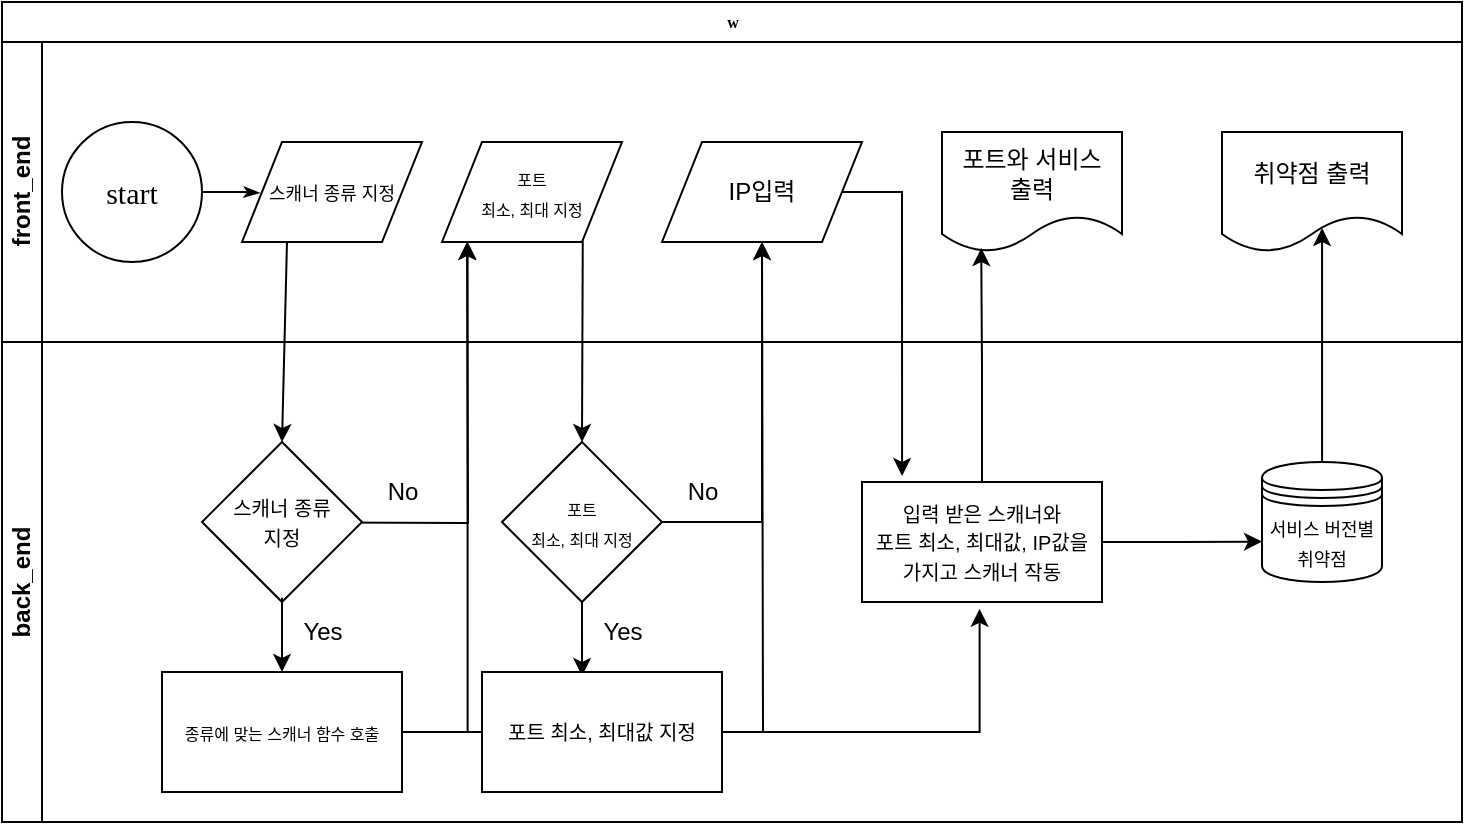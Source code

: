 <mxfile version="22.0.8" type="device">
  <diagram name="Page-1" id="c7488fd3-1785-93aa-aadb-54a6760d102a">
    <mxGraphModel dx="1688" dy="656" grid="1" gridSize="10" guides="1" tooltips="1" connect="1" arrows="1" fold="1" page="1" pageScale="1" pageWidth="1100" pageHeight="850" background="none" math="0" shadow="0">
      <root>
        <mxCell id="0" />
        <mxCell id="1" parent="0" />
        <mxCell id="2b4e8129b02d487f-1" value="w" style="swimlane;html=1;childLayout=stackLayout;horizontal=1;startSize=20;horizontalStack=0;rounded=0;shadow=0;labelBackgroundColor=none;strokeWidth=1;fontFamily=Verdana;fontSize=8;align=center;swimlaneLine=1;" parent="1" vertex="1">
          <mxGeometry x="190" y="30" width="730" height="410" as="geometry" />
        </mxCell>
        <mxCell id="2b4e8129b02d487f-2" value="front_end" style="swimlane;html=1;startSize=20;horizontal=0;" parent="2b4e8129b02d487f-1" vertex="1">
          <mxGeometry y="20" width="730" height="150" as="geometry" />
        </mxCell>
        <mxCell id="2b4e8129b02d487f-18" style="edgeStyle=orthogonalEdgeStyle;rounded=0;html=1;labelBackgroundColor=none;startArrow=none;startFill=0;startSize=5;endArrow=classicThin;endFill=1;endSize=5;jettySize=auto;orthogonalLoop=1;strokeWidth=1;fontFamily=Verdana;fontSize=8;entryX=0.074;entryY=0.424;entryDx=0;entryDy=0;entryPerimeter=0;" parent="2b4e8129b02d487f-2" source="2b4e8129b02d487f-5" edge="1">
          <mxGeometry relative="1" as="geometry">
            <mxPoint x="128.88" y="75.44" as="targetPoint" />
          </mxGeometry>
        </mxCell>
        <mxCell id="2b4e8129b02d487f-5" value="&lt;font style=&quot;font-size: 15px;&quot;&gt;start&lt;/font&gt;" style="ellipse;whiteSpace=wrap;html=1;rounded=0;shadow=0;labelBackgroundColor=none;strokeWidth=1;fontFamily=Verdana;fontSize=8;align=center;" parent="2b4e8129b02d487f-2" vertex="1">
          <mxGeometry x="30" y="40" width="70" height="70" as="geometry" />
        </mxCell>
        <mxCell id="Ufu5qyInsuBGxWGtbbvC-26" value="&lt;font style=&quot;font-size: 9px;&quot;&gt;스캐너 종류 지정&lt;/font&gt;" style="shape=parallelogram;perimeter=parallelogramPerimeter;whiteSpace=wrap;html=1;fixedSize=1;" vertex="1" parent="2b4e8129b02d487f-2">
          <mxGeometry x="120" y="50" width="90" height="50" as="geometry" />
        </mxCell>
        <mxCell id="Ufu5qyInsuBGxWGtbbvC-30" value="&lt;span style=&quot;font-size: 8px;&quot;&gt;포트&lt;br&gt;최소, 최대 지정&lt;br&gt;&lt;/span&gt;" style="shape=parallelogram;perimeter=parallelogramPerimeter;whiteSpace=wrap;html=1;fixedSize=1;" vertex="1" parent="2b4e8129b02d487f-2">
          <mxGeometry x="220" y="50" width="90" height="50" as="geometry" />
        </mxCell>
        <mxCell id="Ufu5qyInsuBGxWGtbbvC-36" style="edgeStyle=orthogonalEdgeStyle;rounded=0;orthogonalLoop=1;jettySize=auto;html=1;entryX=0.25;entryY=1;entryDx=0;entryDy=0;" edge="1" parent="2b4e8129b02d487f-2">
          <mxGeometry relative="1" as="geometry">
            <mxPoint x="100" y="240" as="sourcePoint" />
            <mxPoint x="232.5" y="100" as="targetPoint" />
          </mxGeometry>
        </mxCell>
        <mxCell id="Ufu5qyInsuBGxWGtbbvC-45" value="IP입력" style="shape=parallelogram;perimeter=parallelogramPerimeter;whiteSpace=wrap;html=1;fixedSize=1;" vertex="1" parent="2b4e8129b02d487f-2">
          <mxGeometry x="330" y="50" width="100" height="50" as="geometry" />
        </mxCell>
        <mxCell id="Ufu5qyInsuBGxWGtbbvC-56" value="포트와 서비스&lt;br&gt;출력" style="shape=document;whiteSpace=wrap;html=1;boundedLbl=1;" vertex="1" parent="2b4e8129b02d487f-2">
          <mxGeometry x="470" y="45" width="90" height="60" as="geometry" />
        </mxCell>
        <mxCell id="Ufu5qyInsuBGxWGtbbvC-67" value="취약점 출력" style="shape=document;whiteSpace=wrap;html=1;boundedLbl=1;" vertex="1" parent="2b4e8129b02d487f-2">
          <mxGeometry x="610" y="45" width="90" height="60" as="geometry" />
        </mxCell>
        <mxCell id="SpS_sAJP1LZ70a7ccQSR-10" value="back_end" style="swimlane;horizontal=0;whiteSpace=wrap;html=1;startSize=20;" parent="1" vertex="1">
          <mxGeometry x="190" y="200" width="730" height="240" as="geometry" />
        </mxCell>
        <mxCell id="Ufu5qyInsuBGxWGtbbvC-27" value="&lt;font style=&quot;font-size: 10px;&quot;&gt;스캐너 종류&lt;br&gt;지정&lt;/font&gt;" style="rhombus;whiteSpace=wrap;html=1;" vertex="1" parent="SpS_sAJP1LZ70a7ccQSR-10">
          <mxGeometry x="100" y="50" width="80" height="80" as="geometry" />
        </mxCell>
        <mxCell id="Ufu5qyInsuBGxWGtbbvC-33" value="Yes&lt;br&gt;" style="text;html=1;align=center;verticalAlign=middle;resizable=0;points=[];autosize=1;strokeColor=none;fillColor=none;" vertex="1" parent="SpS_sAJP1LZ70a7ccQSR-10">
          <mxGeometry x="140" y="130" width="40" height="30" as="geometry" />
        </mxCell>
        <mxCell id="Ufu5qyInsuBGxWGtbbvC-34" value="&lt;font style=&quot;font-size: 8px;&quot;&gt;종류에 맞는 스캐너 함수 호출&lt;/font&gt;" style="whiteSpace=wrap;html=1;" vertex="1" parent="SpS_sAJP1LZ70a7ccQSR-10">
          <mxGeometry x="80" y="165" width="120" height="60" as="geometry" />
        </mxCell>
        <mxCell id="Ufu5qyInsuBGxWGtbbvC-38" value="" style="endArrow=classic;html=1;rounded=0;exitX=0.5;exitY=0.973;exitDx=0;exitDy=0;exitPerimeter=0;entryX=0.5;entryY=0;entryDx=0;entryDy=0;" edge="1" parent="SpS_sAJP1LZ70a7ccQSR-10" source="Ufu5qyInsuBGxWGtbbvC-27" target="Ufu5qyInsuBGxWGtbbvC-34">
          <mxGeometry width="50" height="50" relative="1" as="geometry">
            <mxPoint x="65" y="130" as="sourcePoint" />
            <mxPoint x="115" y="80" as="targetPoint" />
          </mxGeometry>
        </mxCell>
        <mxCell id="Ufu5qyInsuBGxWGtbbvC-39" value="No" style="text;html=1;align=center;verticalAlign=middle;resizable=0;points=[];autosize=1;strokeColor=none;fillColor=none;" vertex="1" parent="SpS_sAJP1LZ70a7ccQSR-10">
          <mxGeometry x="180" y="60" width="40" height="30" as="geometry" />
        </mxCell>
        <mxCell id="Ufu5qyInsuBGxWGtbbvC-41" value="&lt;font style=&quot;font-size: 8px;&quot;&gt;포트&lt;br&gt;최소, 최대 지정&lt;/font&gt;" style="rhombus;whiteSpace=wrap;html=1;" vertex="1" parent="SpS_sAJP1LZ70a7ccQSR-10">
          <mxGeometry x="250" y="50" width="80" height="80" as="geometry" />
        </mxCell>
        <mxCell id="Ufu5qyInsuBGxWGtbbvC-51" style="edgeStyle=orthogonalEdgeStyle;rounded=0;orthogonalLoop=1;jettySize=auto;html=1;" edge="1" parent="SpS_sAJP1LZ70a7ccQSR-10" source="Ufu5qyInsuBGxWGtbbvC-43">
          <mxGeometry relative="1" as="geometry">
            <mxPoint x="380" y="-50" as="targetPoint" />
          </mxGeometry>
        </mxCell>
        <mxCell id="Ufu5qyInsuBGxWGtbbvC-44" style="edgeStyle=orthogonalEdgeStyle;rounded=0;orthogonalLoop=1;jettySize=auto;html=1;entryX=0.417;entryY=0.033;entryDx=0;entryDy=0;entryPerimeter=0;" edge="1" parent="SpS_sAJP1LZ70a7ccQSR-10" source="Ufu5qyInsuBGxWGtbbvC-41" target="Ufu5qyInsuBGxWGtbbvC-43">
          <mxGeometry relative="1" as="geometry" />
        </mxCell>
        <mxCell id="Ufu5qyInsuBGxWGtbbvC-52" value="No" style="text;html=1;align=center;verticalAlign=middle;resizable=0;points=[];autosize=1;strokeColor=none;fillColor=none;" vertex="1" parent="SpS_sAJP1LZ70a7ccQSR-10">
          <mxGeometry x="330" y="60" width="40" height="30" as="geometry" />
        </mxCell>
        <mxCell id="Ufu5qyInsuBGxWGtbbvC-53" value="Yes" style="text;html=1;align=center;verticalAlign=middle;resizable=0;points=[];autosize=1;strokeColor=none;fillColor=none;" vertex="1" parent="SpS_sAJP1LZ70a7ccQSR-10">
          <mxGeometry x="290" y="130" width="40" height="30" as="geometry" />
        </mxCell>
        <mxCell id="Ufu5qyInsuBGxWGtbbvC-54" value="&lt;font style=&quot;font-size: 9px;&quot;&gt;서비스 버전별 취약점&lt;/font&gt;" style="shape=datastore;whiteSpace=wrap;html=1;" vertex="1" parent="SpS_sAJP1LZ70a7ccQSR-10">
          <mxGeometry x="630" y="60" width="60" height="60" as="geometry" />
        </mxCell>
        <mxCell id="Ufu5qyInsuBGxWGtbbvC-55" value="&lt;font style=&quot;font-size: 10px;&quot;&gt;입력 받은 스캐너와&lt;br&gt;포트 최소, 최대값, IP값을 가지고 스캐너 작동&lt;/font&gt;" style="rounded=0;whiteSpace=wrap;html=1;" vertex="1" parent="SpS_sAJP1LZ70a7ccQSR-10">
          <mxGeometry x="430" y="70" width="120" height="60" as="geometry" />
        </mxCell>
        <mxCell id="Ufu5qyInsuBGxWGtbbvC-69" style="edgeStyle=orthogonalEdgeStyle;rounded=0;orthogonalLoop=1;jettySize=auto;html=1;entryX=0.49;entryY=1.057;entryDx=0;entryDy=0;entryPerimeter=0;" edge="1" parent="SpS_sAJP1LZ70a7ccQSR-10" source="Ufu5qyInsuBGxWGtbbvC-34" target="Ufu5qyInsuBGxWGtbbvC-55">
          <mxGeometry relative="1" as="geometry" />
        </mxCell>
        <mxCell id="Ufu5qyInsuBGxWGtbbvC-43" value="&lt;font style=&quot;font-size: 10px;&quot;&gt;포트 최소, 최대값 지정&lt;/font&gt;" style="whiteSpace=wrap;html=1;" vertex="1" parent="SpS_sAJP1LZ70a7ccQSR-10">
          <mxGeometry x="240" y="165" width="120" height="60" as="geometry" />
        </mxCell>
        <mxCell id="Ufu5qyInsuBGxWGtbbvC-75" style="edgeStyle=orthogonalEdgeStyle;rounded=0;orthogonalLoop=1;jettySize=auto;html=1;entryX=0;entryY=0.663;entryDx=0;entryDy=0;entryPerimeter=0;" edge="1" parent="SpS_sAJP1LZ70a7ccQSR-10" source="Ufu5qyInsuBGxWGtbbvC-55" target="Ufu5qyInsuBGxWGtbbvC-54">
          <mxGeometry relative="1" as="geometry" />
        </mxCell>
        <mxCell id="Ufu5qyInsuBGxWGtbbvC-29" value="" style="endArrow=classic;html=1;rounded=0;exitX=0.25;exitY=1;exitDx=0;exitDy=0;entryX=0.5;entryY=0;entryDx=0;entryDy=0;" edge="1" parent="1" source="Ufu5qyInsuBGxWGtbbvC-26" target="Ufu5qyInsuBGxWGtbbvC-27">
          <mxGeometry width="50" height="50" relative="1" as="geometry">
            <mxPoint x="520" y="190" as="sourcePoint" />
            <mxPoint x="570" y="140" as="targetPoint" />
          </mxGeometry>
        </mxCell>
        <mxCell id="Ufu5qyInsuBGxWGtbbvC-42" value="" style="endArrow=classic;html=1;rounded=0;exitX=0.782;exitY=0.988;exitDx=0;exitDy=0;entryX=0.5;entryY=0;entryDx=0;entryDy=0;exitPerimeter=0;" edge="1" parent="1" source="Ufu5qyInsuBGxWGtbbvC-30" target="Ufu5qyInsuBGxWGtbbvC-41">
          <mxGeometry width="50" height="50" relative="1" as="geometry">
            <mxPoint x="520" y="270" as="sourcePoint" />
            <mxPoint x="570" y="220" as="targetPoint" />
          </mxGeometry>
        </mxCell>
        <mxCell id="Ufu5qyInsuBGxWGtbbvC-50" style="edgeStyle=orthogonalEdgeStyle;rounded=0;orthogonalLoop=1;jettySize=auto;html=1;entryX=0.5;entryY=1;entryDx=0;entryDy=0;" edge="1" parent="1" source="Ufu5qyInsuBGxWGtbbvC-41" target="Ufu5qyInsuBGxWGtbbvC-45">
          <mxGeometry relative="1" as="geometry">
            <Array as="points">
              <mxPoint x="570" y="290" />
            </Array>
          </mxGeometry>
        </mxCell>
        <mxCell id="Ufu5qyInsuBGxWGtbbvC-73" style="edgeStyle=orthogonalEdgeStyle;rounded=0;orthogonalLoop=1;jettySize=auto;html=1;entryX=0.142;entryY=0.996;entryDx=0;entryDy=0;entryPerimeter=0;" edge="1" parent="1" source="Ufu5qyInsuBGxWGtbbvC-34" target="Ufu5qyInsuBGxWGtbbvC-30">
          <mxGeometry relative="1" as="geometry" />
        </mxCell>
        <mxCell id="Ufu5qyInsuBGxWGtbbvC-74" style="edgeStyle=orthogonalEdgeStyle;rounded=0;orthogonalLoop=1;jettySize=auto;html=1;entryX=0.218;entryY=0.967;entryDx=0;entryDy=0;entryPerimeter=0;" edge="1" parent="1" source="Ufu5qyInsuBGxWGtbbvC-55" target="Ufu5qyInsuBGxWGtbbvC-56">
          <mxGeometry relative="1" as="geometry" />
        </mxCell>
        <mxCell id="Ufu5qyInsuBGxWGtbbvC-76" style="edgeStyle=orthogonalEdgeStyle;rounded=0;orthogonalLoop=1;jettySize=auto;html=1;entryX=0.556;entryY=0.8;entryDx=0;entryDy=0;entryPerimeter=0;" edge="1" parent="1" source="Ufu5qyInsuBGxWGtbbvC-54" target="Ufu5qyInsuBGxWGtbbvC-67">
          <mxGeometry relative="1" as="geometry" />
        </mxCell>
        <mxCell id="Ufu5qyInsuBGxWGtbbvC-77" style="edgeStyle=orthogonalEdgeStyle;rounded=0;orthogonalLoop=1;jettySize=auto;html=1;entryX=0.167;entryY=-0.05;entryDx=0;entryDy=0;entryPerimeter=0;" edge="1" parent="1" source="Ufu5qyInsuBGxWGtbbvC-45" target="Ufu5qyInsuBGxWGtbbvC-55">
          <mxGeometry relative="1" as="geometry">
            <Array as="points">
              <mxPoint x="640" y="125" />
            </Array>
          </mxGeometry>
        </mxCell>
      </root>
    </mxGraphModel>
  </diagram>
</mxfile>
